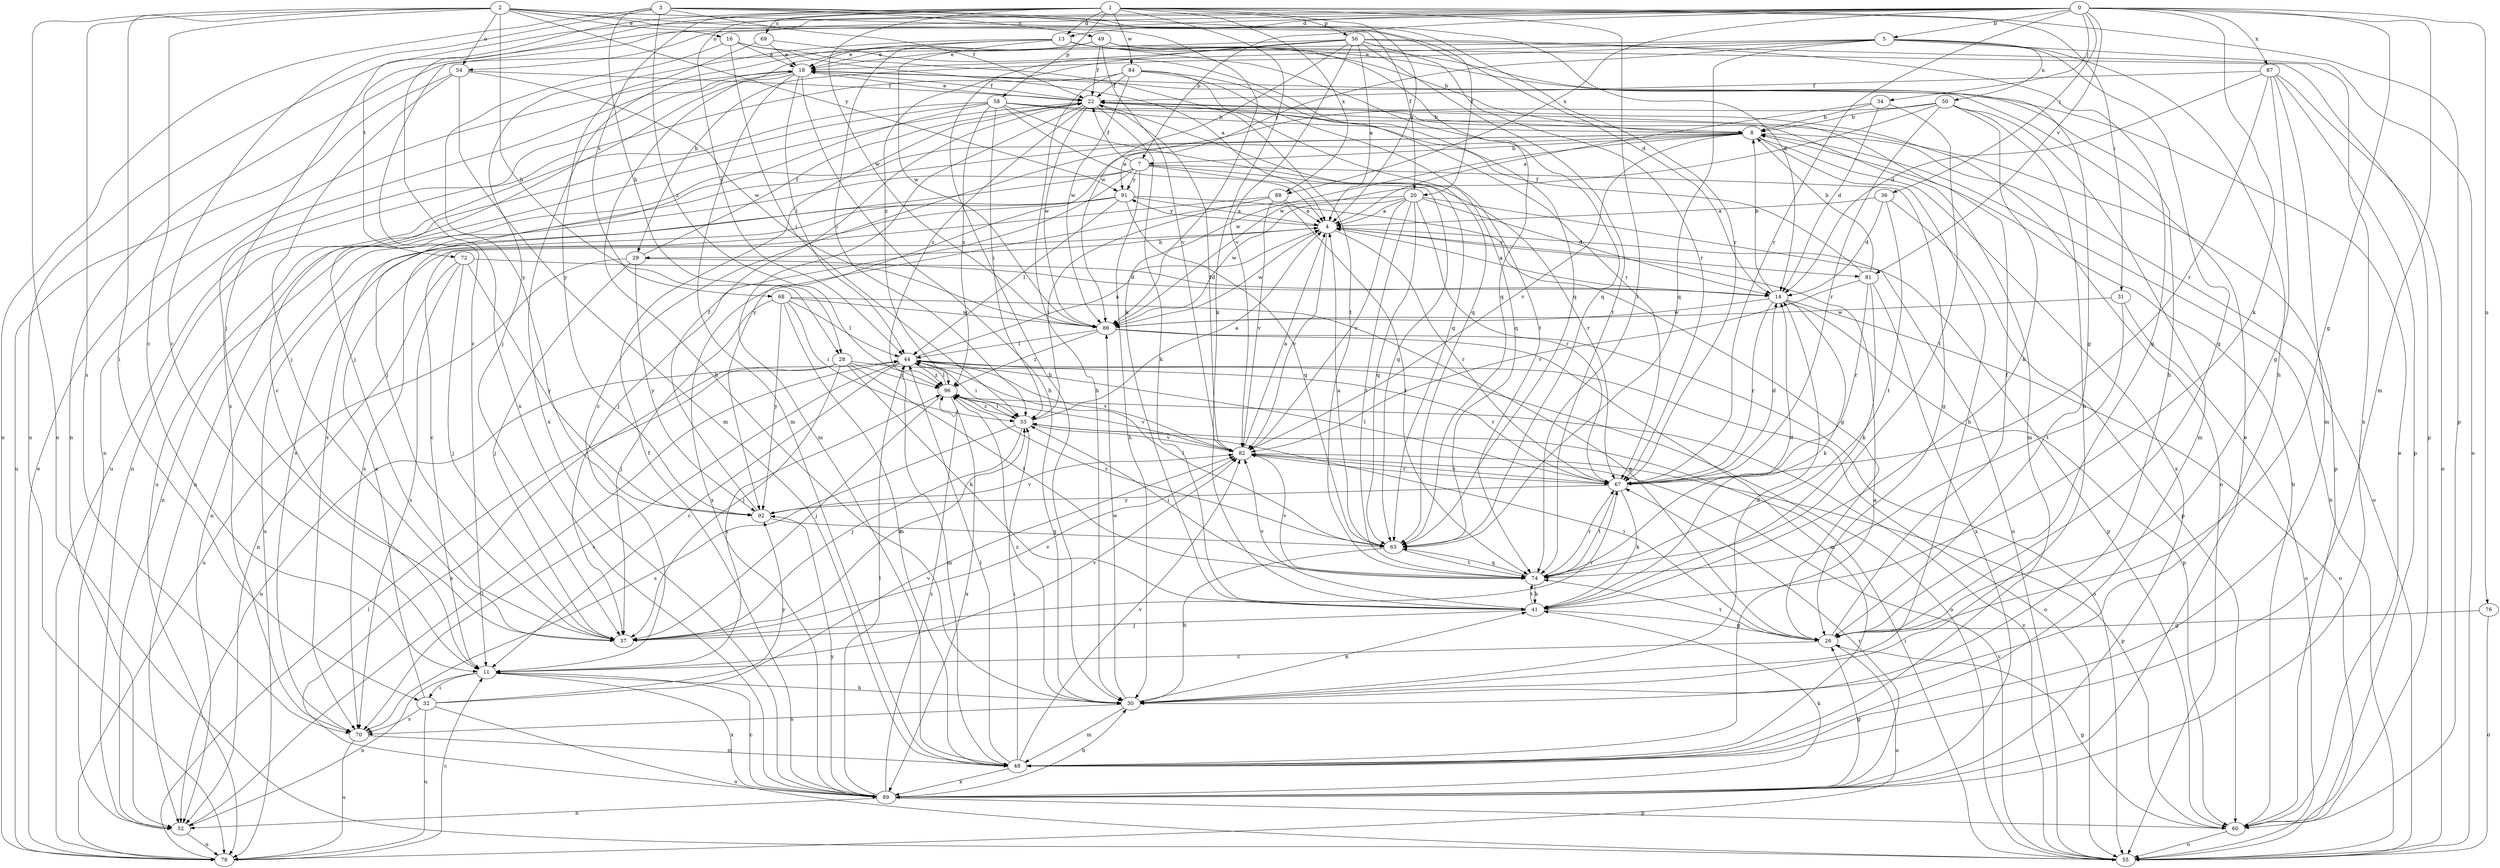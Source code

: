strict digraph  {
0;
1;
2;
3;
4;
5;
7;
8;
11;
13;
14;
16;
18;
20;
22;
26;
28;
29;
30;
31;
32;
33;
34;
36;
37;
41;
44;
48;
49;
50;
52;
54;
55;
56;
58;
60;
63;
67;
68;
69;
70;
72;
74;
76;
78;
81;
82;
84;
86;
87;
88;
89;
91;
92;
96;
0 -> 5  [label=b];
0 -> 7  [label=b];
0 -> 11  [label=c];
0 -> 13  [label=d];
0 -> 26  [label=g];
0 -> 34  [label=j];
0 -> 36  [label=j];
0 -> 41  [label=k];
0 -> 48  [label=m];
0 -> 54  [label=o];
0 -> 67  [label=r];
0 -> 72  [label=t];
0 -> 76  [label=u];
0 -> 78  [label=u];
0 -> 81  [label=v];
0 -> 87  [label=x];
0 -> 88  [label=x];
1 -> 4  [label=a];
1 -> 13  [label=d];
1 -> 31  [label=i];
1 -> 37  [label=j];
1 -> 41  [label=k];
1 -> 44  [label=l];
1 -> 56  [label=p];
1 -> 58  [label=p];
1 -> 60  [label=p];
1 -> 68  [label=s];
1 -> 69  [label=s];
1 -> 74  [label=t];
1 -> 84  [label=w];
1 -> 86  [label=w];
1 -> 88  [label=x];
1 -> 89  [label=x];
2 -> 11  [label=c];
2 -> 14  [label=d];
2 -> 16  [label=e];
2 -> 20  [label=f];
2 -> 28  [label=h];
2 -> 32  [label=i];
2 -> 41  [label=k];
2 -> 54  [label=o];
2 -> 55  [label=o];
2 -> 70  [label=s];
2 -> 91  [label=y];
3 -> 11  [label=c];
3 -> 14  [label=d];
3 -> 20  [label=f];
3 -> 22  [label=f];
3 -> 28  [label=h];
3 -> 49  [label=n];
3 -> 67  [label=r];
3 -> 78  [label=u];
3 -> 96  [label=z];
4 -> 29  [label=h];
4 -> 60  [label=p];
4 -> 67  [label=r];
4 -> 81  [label=v];
4 -> 82  [label=v];
4 -> 86  [label=w];
4 -> 91  [label=y];
5 -> 18  [label=e];
5 -> 26  [label=g];
5 -> 29  [label=h];
5 -> 30  [label=h];
5 -> 50  [label=n];
5 -> 52  [label=n];
5 -> 55  [label=o];
5 -> 63  [label=q];
5 -> 91  [label=y];
7 -> 22  [label=f];
7 -> 26  [label=g];
7 -> 30  [label=h];
7 -> 37  [label=j];
7 -> 52  [label=n];
7 -> 63  [label=q];
7 -> 67  [label=r];
7 -> 70  [label=s];
7 -> 91  [label=y];
8 -> 7  [label=b];
8 -> 11  [label=c];
8 -> 30  [label=h];
8 -> 52  [label=n];
8 -> 55  [label=o];
8 -> 70  [label=s];
8 -> 82  [label=v];
8 -> 86  [label=w];
8 -> 89  [label=x];
11 -> 30  [label=h];
11 -> 32  [label=i];
11 -> 52  [label=n];
11 -> 82  [label=v];
11 -> 89  [label=x];
11 -> 96  [label=z];
13 -> 8  [label=b];
13 -> 18  [label=e];
13 -> 30  [label=h];
13 -> 33  [label=i];
13 -> 37  [label=j];
13 -> 63  [label=q];
13 -> 86  [label=w];
14 -> 4  [label=a];
14 -> 8  [label=b];
14 -> 41  [label=k];
14 -> 55  [label=o];
14 -> 60  [label=p];
14 -> 67  [label=r];
14 -> 86  [label=w];
16 -> 4  [label=a];
16 -> 18  [label=e];
16 -> 33  [label=i];
16 -> 74  [label=t];
16 -> 92  [label=y];
18 -> 22  [label=f];
18 -> 30  [label=h];
18 -> 37  [label=j];
18 -> 44  [label=l];
18 -> 48  [label=m];
18 -> 52  [label=n];
18 -> 70  [label=s];
20 -> 4  [label=a];
20 -> 14  [label=d];
20 -> 55  [label=o];
20 -> 63  [label=q];
20 -> 67  [label=r];
20 -> 74  [label=t];
20 -> 82  [label=v];
20 -> 86  [label=w];
20 -> 89  [label=x];
22 -> 8  [label=b];
22 -> 11  [label=c];
22 -> 18  [label=e];
22 -> 41  [label=k];
22 -> 48  [label=m];
22 -> 55  [label=o];
22 -> 63  [label=q];
22 -> 86  [label=w];
22 -> 96  [label=z];
26 -> 11  [label=c];
26 -> 22  [label=f];
26 -> 33  [label=i];
26 -> 74  [label=t];
26 -> 78  [label=u];
28 -> 37  [label=j];
28 -> 41  [label=k];
28 -> 52  [label=n];
28 -> 55  [label=o];
28 -> 74  [label=t];
28 -> 89  [label=x];
28 -> 96  [label=z];
29 -> 14  [label=d];
29 -> 22  [label=f];
29 -> 37  [label=j];
29 -> 78  [label=u];
29 -> 92  [label=y];
30 -> 14  [label=d];
30 -> 41  [label=k];
30 -> 48  [label=m];
30 -> 70  [label=s];
30 -> 86  [label=w];
30 -> 96  [label=z];
31 -> 55  [label=o];
31 -> 74  [label=t];
31 -> 86  [label=w];
32 -> 4  [label=a];
32 -> 55  [label=o];
32 -> 70  [label=s];
32 -> 78  [label=u];
32 -> 82  [label=v];
32 -> 92  [label=y];
33 -> 4  [label=a];
33 -> 37  [label=j];
33 -> 70  [label=s];
33 -> 82  [label=v];
33 -> 96  [label=z];
34 -> 4  [label=a];
34 -> 8  [label=b];
34 -> 14  [label=d];
34 -> 74  [label=t];
36 -> 4  [label=a];
36 -> 14  [label=d];
36 -> 60  [label=p];
36 -> 74  [label=t];
37 -> 33  [label=i];
37 -> 67  [label=r];
37 -> 82  [label=v];
41 -> 26  [label=g];
41 -> 37  [label=j];
41 -> 74  [label=t];
41 -> 82  [label=v];
44 -> 4  [label=a];
44 -> 11  [label=c];
44 -> 33  [label=i];
44 -> 48  [label=m];
44 -> 55  [label=o];
44 -> 67  [label=r];
44 -> 70  [label=s];
44 -> 82  [label=v];
44 -> 96  [label=z];
48 -> 4  [label=a];
48 -> 33  [label=i];
48 -> 44  [label=l];
48 -> 82  [label=v];
48 -> 89  [label=x];
49 -> 18  [label=e];
49 -> 22  [label=f];
49 -> 26  [label=g];
49 -> 30  [label=h];
49 -> 60  [label=p];
49 -> 63  [label=q];
49 -> 82  [label=v];
49 -> 89  [label=x];
50 -> 8  [label=b];
50 -> 30  [label=h];
50 -> 41  [label=k];
50 -> 48  [label=m];
50 -> 67  [label=r];
50 -> 86  [label=w];
50 -> 92  [label=y];
52 -> 44  [label=l];
52 -> 78  [label=u];
54 -> 22  [label=f];
54 -> 37  [label=j];
54 -> 48  [label=m];
54 -> 78  [label=u];
54 -> 86  [label=w];
55 -> 8  [label=b];
55 -> 33  [label=i];
55 -> 82  [label=v];
55 -> 96  [label=z];
56 -> 4  [label=a];
56 -> 18  [label=e];
56 -> 26  [label=g];
56 -> 30  [label=h];
56 -> 67  [label=r];
56 -> 74  [label=t];
56 -> 82  [label=v];
56 -> 86  [label=w];
56 -> 89  [label=x];
56 -> 96  [label=z];
58 -> 4  [label=a];
58 -> 8  [label=b];
58 -> 33  [label=i];
58 -> 37  [label=j];
58 -> 48  [label=m];
58 -> 52  [label=n];
58 -> 60  [label=p];
58 -> 63  [label=q];
58 -> 78  [label=u];
58 -> 96  [label=z];
60 -> 8  [label=b];
60 -> 18  [label=e];
60 -> 26  [label=g];
60 -> 55  [label=o];
63 -> 4  [label=a];
63 -> 30  [label=h];
63 -> 44  [label=l];
63 -> 74  [label=t];
63 -> 96  [label=z];
67 -> 14  [label=d];
67 -> 41  [label=k];
67 -> 44  [label=l];
67 -> 74  [label=t];
67 -> 82  [label=v];
67 -> 92  [label=y];
68 -> 26  [label=g];
68 -> 33  [label=i];
68 -> 37  [label=j];
68 -> 44  [label=l];
68 -> 48  [label=m];
68 -> 86  [label=w];
68 -> 92  [label=y];
69 -> 18  [label=e];
69 -> 63  [label=q];
69 -> 92  [label=y];
70 -> 48  [label=m];
70 -> 78  [label=u];
72 -> 14  [label=d];
72 -> 37  [label=j];
72 -> 52  [label=n];
72 -> 70  [label=s];
72 -> 92  [label=y];
74 -> 14  [label=d];
74 -> 33  [label=i];
74 -> 41  [label=k];
74 -> 63  [label=q];
74 -> 67  [label=r];
74 -> 82  [label=v];
76 -> 26  [label=g];
76 -> 55  [label=o];
78 -> 11  [label=c];
78 -> 18  [label=e];
78 -> 44  [label=l];
81 -> 8  [label=b];
81 -> 22  [label=f];
81 -> 41  [label=k];
81 -> 67  [label=r];
81 -> 82  [label=v];
81 -> 89  [label=x];
82 -> 4  [label=a];
82 -> 22  [label=f];
82 -> 60  [label=p];
82 -> 67  [label=r];
84 -> 22  [label=f];
84 -> 30  [label=h];
84 -> 63  [label=q];
84 -> 67  [label=r];
84 -> 74  [label=t];
84 -> 78  [label=u];
84 -> 86  [label=w];
86 -> 44  [label=l];
86 -> 48  [label=m];
86 -> 55  [label=o];
86 -> 96  [label=z];
87 -> 14  [label=d];
87 -> 22  [label=f];
87 -> 26  [label=g];
87 -> 48  [label=m];
87 -> 55  [label=o];
87 -> 60  [label=p];
87 -> 67  [label=r];
88 -> 4  [label=a];
88 -> 11  [label=c];
88 -> 33  [label=i];
88 -> 74  [label=t];
88 -> 82  [label=v];
89 -> 11  [label=c];
89 -> 18  [label=e];
89 -> 22  [label=f];
89 -> 26  [label=g];
89 -> 30  [label=h];
89 -> 41  [label=k];
89 -> 44  [label=l];
89 -> 52  [label=n];
89 -> 60  [label=p];
89 -> 67  [label=r];
89 -> 92  [label=y];
89 -> 96  [label=z];
91 -> 4  [label=a];
91 -> 26  [label=g];
91 -> 44  [label=l];
91 -> 52  [label=n];
91 -> 63  [label=q];
91 -> 70  [label=s];
91 -> 78  [label=u];
92 -> 22  [label=f];
92 -> 63  [label=q];
92 -> 82  [label=v];
96 -> 33  [label=i];
96 -> 37  [label=j];
96 -> 44  [label=l];
96 -> 82  [label=v];
96 -> 89  [label=x];
}

